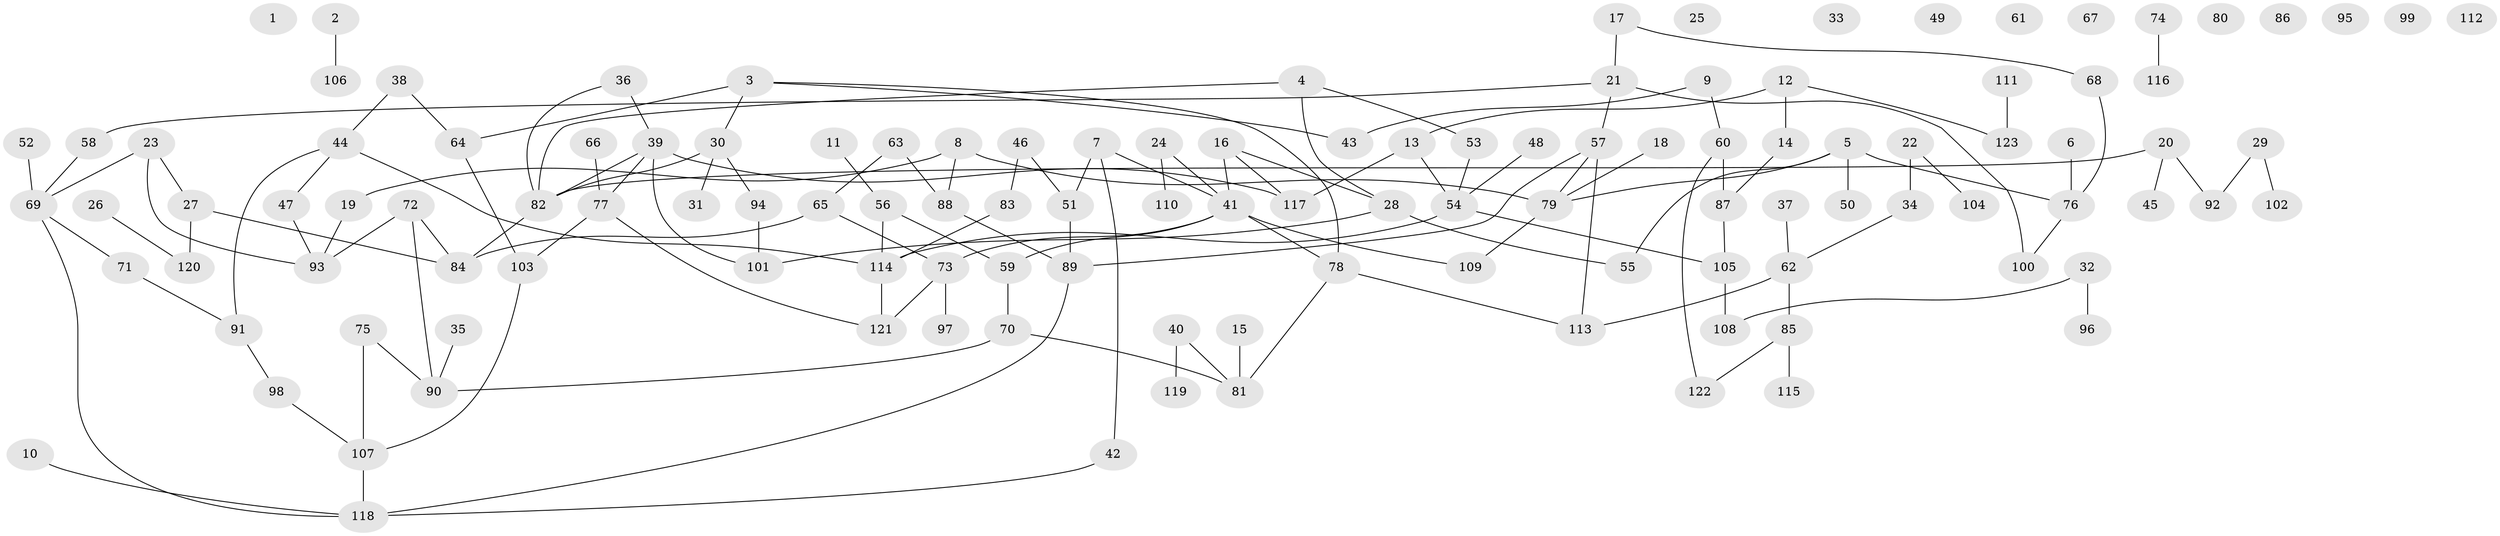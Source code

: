 // Generated by graph-tools (version 1.1) at 2025/49/03/09/25 03:49:15]
// undirected, 123 vertices, 144 edges
graph export_dot {
graph [start="1"]
  node [color=gray90,style=filled];
  1;
  2;
  3;
  4;
  5;
  6;
  7;
  8;
  9;
  10;
  11;
  12;
  13;
  14;
  15;
  16;
  17;
  18;
  19;
  20;
  21;
  22;
  23;
  24;
  25;
  26;
  27;
  28;
  29;
  30;
  31;
  32;
  33;
  34;
  35;
  36;
  37;
  38;
  39;
  40;
  41;
  42;
  43;
  44;
  45;
  46;
  47;
  48;
  49;
  50;
  51;
  52;
  53;
  54;
  55;
  56;
  57;
  58;
  59;
  60;
  61;
  62;
  63;
  64;
  65;
  66;
  67;
  68;
  69;
  70;
  71;
  72;
  73;
  74;
  75;
  76;
  77;
  78;
  79;
  80;
  81;
  82;
  83;
  84;
  85;
  86;
  87;
  88;
  89;
  90;
  91;
  92;
  93;
  94;
  95;
  96;
  97;
  98;
  99;
  100;
  101;
  102;
  103;
  104;
  105;
  106;
  107;
  108;
  109;
  110;
  111;
  112;
  113;
  114;
  115;
  116;
  117;
  118;
  119;
  120;
  121;
  122;
  123;
  2 -- 106;
  3 -- 30;
  3 -- 43;
  3 -- 64;
  3 -- 78;
  4 -- 28;
  4 -- 53;
  4 -- 82;
  5 -- 50;
  5 -- 55;
  5 -- 76;
  5 -- 79;
  6 -- 76;
  7 -- 41;
  7 -- 42;
  7 -- 51;
  8 -- 19;
  8 -- 79;
  8 -- 88;
  9 -- 43;
  9 -- 60;
  10 -- 118;
  11 -- 56;
  12 -- 13;
  12 -- 14;
  12 -- 123;
  13 -- 54;
  13 -- 117;
  14 -- 87;
  15 -- 81;
  16 -- 28;
  16 -- 41;
  16 -- 117;
  17 -- 21;
  17 -- 68;
  18 -- 79;
  19 -- 93;
  20 -- 45;
  20 -- 82;
  20 -- 92;
  21 -- 57;
  21 -- 58;
  21 -- 100;
  22 -- 34;
  22 -- 104;
  23 -- 27;
  23 -- 69;
  23 -- 93;
  24 -- 41;
  24 -- 110;
  26 -- 120;
  27 -- 84;
  27 -- 120;
  28 -- 55;
  28 -- 101;
  29 -- 92;
  29 -- 102;
  30 -- 31;
  30 -- 82;
  30 -- 94;
  32 -- 96;
  32 -- 108;
  34 -- 62;
  35 -- 90;
  36 -- 39;
  36 -- 82;
  37 -- 62;
  38 -- 44;
  38 -- 64;
  39 -- 77;
  39 -- 82;
  39 -- 101;
  39 -- 117;
  40 -- 81;
  40 -- 119;
  41 -- 59;
  41 -- 73;
  41 -- 78;
  41 -- 109;
  42 -- 118;
  44 -- 47;
  44 -- 91;
  44 -- 114;
  46 -- 51;
  46 -- 83;
  47 -- 93;
  48 -- 54;
  51 -- 89;
  52 -- 69;
  53 -- 54;
  54 -- 105;
  54 -- 114;
  56 -- 59;
  56 -- 114;
  57 -- 79;
  57 -- 89;
  57 -- 113;
  58 -- 69;
  59 -- 70;
  60 -- 87;
  60 -- 122;
  62 -- 85;
  62 -- 113;
  63 -- 65;
  63 -- 88;
  64 -- 103;
  65 -- 73;
  65 -- 84;
  66 -- 77;
  68 -- 76;
  69 -- 71;
  69 -- 118;
  70 -- 81;
  70 -- 90;
  71 -- 91;
  72 -- 84;
  72 -- 90;
  72 -- 93;
  73 -- 97;
  73 -- 121;
  74 -- 116;
  75 -- 90;
  75 -- 107;
  76 -- 100;
  77 -- 103;
  77 -- 121;
  78 -- 81;
  78 -- 113;
  79 -- 109;
  82 -- 84;
  83 -- 114;
  85 -- 115;
  85 -- 122;
  87 -- 105;
  88 -- 89;
  89 -- 118;
  91 -- 98;
  94 -- 101;
  98 -- 107;
  103 -- 107;
  105 -- 108;
  107 -- 118;
  111 -- 123;
  114 -- 121;
}

